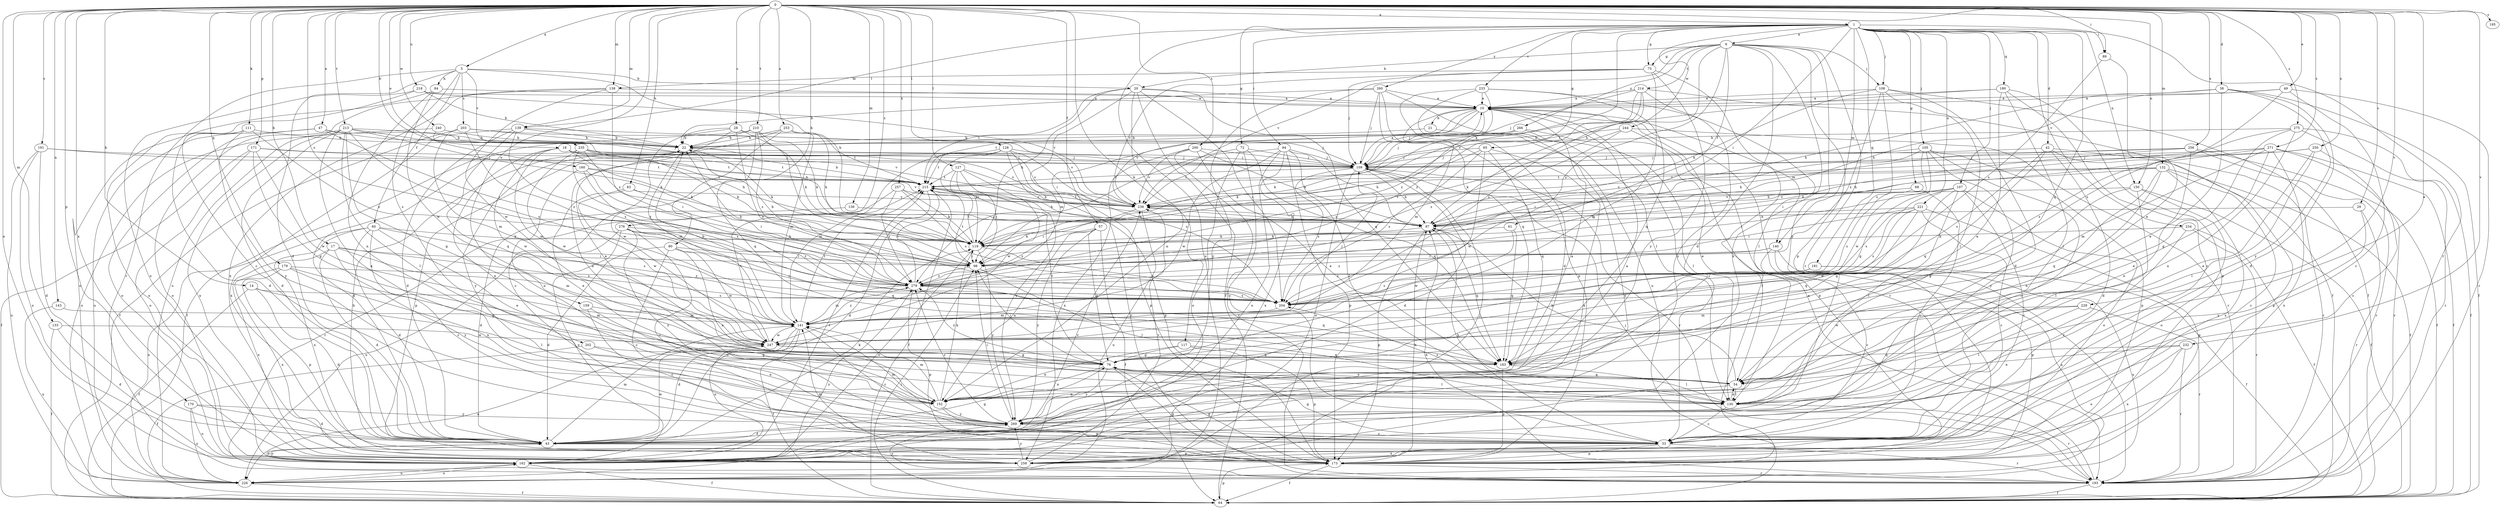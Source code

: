 strict digraph  {
0;
1;
5;
6;
10;
14;
17;
18;
20;
21;
22;
28;
29;
33;
38;
42;
43;
47;
49;
54;
57;
60;
61;
64;
65;
68;
72;
75;
76;
80;
83;
84;
87;
89;
94;
98;
105;
107;
108;
109;
111;
117;
119;
127;
128;
130;
132;
133;
136;
138;
139;
140;
141;
143;
150;
152;
159;
160;
162;
170;
171;
173;
179;
180;
181;
183;
191;
193;
195;
200;
202;
203;
204;
210;
213;
214;
215;
218;
221;
226;
229;
232;
233;
234;
235;
236;
240;
244;
247;
250;
253;
256;
257;
258;
260;
266;
269;
271;
275;
276;
279;
0 -> 1  [label=a];
0 -> 5  [label=a];
0 -> 14  [label=b];
0 -> 17  [label=b];
0 -> 18  [label=b];
0 -> 28  [label=c];
0 -> 29  [label=c];
0 -> 38  [label=d];
0 -> 47  [label=e];
0 -> 49  [label=e];
0 -> 54  [label=e];
0 -> 57  [label=f];
0 -> 80  [label=h];
0 -> 83  [label=h];
0 -> 89  [label=i];
0 -> 111  [label=k];
0 -> 117  [label=k];
0 -> 127  [label=l];
0 -> 128  [label=l];
0 -> 132  [label=m];
0 -> 133  [label=m];
0 -> 136  [label=m];
0 -> 138  [label=m];
0 -> 139  [label=m];
0 -> 143  [label=n];
0 -> 150  [label=n];
0 -> 159  [label=o];
0 -> 160  [label=o];
0 -> 162  [label=o];
0 -> 170  [label=p];
0 -> 171  [label=p];
0 -> 179  [label=q];
0 -> 191  [label=r];
0 -> 195  [label=s];
0 -> 200  [label=s];
0 -> 210  [label=t];
0 -> 213  [label=t];
0 -> 218  [label=u];
0 -> 229  [label=v];
0 -> 232  [label=v];
0 -> 240  [label=w];
0 -> 250  [label=x];
0 -> 253  [label=x];
0 -> 256  [label=x];
0 -> 257  [label=x];
0 -> 258  [label=x];
0 -> 271  [label=z];
0 -> 275  [label=z];
0 -> 276  [label=z];
0 -> 279  [label=z];
1 -> 6  [label=a];
1 -> 42  [label=d];
1 -> 65  [label=g];
1 -> 68  [label=g];
1 -> 72  [label=g];
1 -> 75  [label=g];
1 -> 89  [label=i];
1 -> 94  [label=i];
1 -> 98  [label=i];
1 -> 105  [label=j];
1 -> 107  [label=j];
1 -> 108  [label=j];
1 -> 119  [label=k];
1 -> 139  [label=m];
1 -> 140  [label=m];
1 -> 150  [label=n];
1 -> 180  [label=q];
1 -> 181  [label=q];
1 -> 183  [label=q];
1 -> 193  [label=r];
1 -> 221  [label=u];
1 -> 226  [label=u];
1 -> 233  [label=v];
1 -> 234  [label=v];
1 -> 244  [label=w];
1 -> 260  [label=y];
5 -> 20  [label=b];
5 -> 43  [label=d];
5 -> 60  [label=f];
5 -> 84  [label=h];
5 -> 87  [label=h];
5 -> 193  [label=r];
5 -> 202  [label=s];
5 -> 203  [label=s];
5 -> 235  [label=v];
6 -> 20  [label=b];
6 -> 43  [label=d];
6 -> 61  [label=f];
6 -> 75  [label=g];
6 -> 87  [label=h];
6 -> 108  [label=j];
6 -> 173  [label=p];
6 -> 193  [label=r];
6 -> 204  [label=s];
6 -> 214  [label=t];
6 -> 236  [label=v];
6 -> 258  [label=x];
6 -> 266  [label=y];
6 -> 269  [label=y];
10 -> 21  [label=b];
10 -> 33  [label=c];
10 -> 98  [label=i];
10 -> 109  [label=j];
10 -> 140  [label=m];
10 -> 141  [label=m];
10 -> 193  [label=r];
10 -> 215  [label=t];
10 -> 236  [label=v];
14 -> 43  [label=d];
14 -> 64  [label=f];
14 -> 130  [label=l];
14 -> 204  [label=s];
17 -> 43  [label=d];
17 -> 98  [label=i];
17 -> 141  [label=m];
17 -> 204  [label=s];
17 -> 258  [label=x];
17 -> 269  [label=y];
18 -> 87  [label=h];
18 -> 109  [label=j];
18 -> 119  [label=k];
18 -> 141  [label=m];
18 -> 152  [label=n];
18 -> 215  [label=t];
18 -> 236  [label=v];
18 -> 247  [label=w];
20 -> 10  [label=a];
20 -> 64  [label=f];
20 -> 119  [label=k];
20 -> 141  [label=m];
20 -> 152  [label=n];
20 -> 183  [label=q];
20 -> 204  [label=s];
20 -> 215  [label=t];
21 -> 22  [label=b];
21 -> 162  [label=o];
22 -> 109  [label=j];
22 -> 119  [label=k];
22 -> 141  [label=m];
22 -> 173  [label=p];
22 -> 269  [label=y];
28 -> 22  [label=b];
28 -> 54  [label=e];
28 -> 119  [label=k];
28 -> 204  [label=s];
28 -> 215  [label=t];
28 -> 247  [label=w];
29 -> 87  [label=h];
29 -> 193  [label=r];
29 -> 269  [label=y];
33 -> 76  [label=g];
33 -> 87  [label=h];
33 -> 173  [label=p];
33 -> 193  [label=r];
33 -> 258  [label=x];
38 -> 10  [label=a];
38 -> 43  [label=d];
38 -> 54  [label=e];
38 -> 64  [label=f];
38 -> 87  [label=h];
38 -> 269  [label=y];
42 -> 43  [label=d];
42 -> 109  [label=j];
42 -> 173  [label=p];
42 -> 183  [label=q];
42 -> 193  [label=r];
42 -> 204  [label=s];
43 -> 76  [label=g];
43 -> 119  [label=k];
43 -> 141  [label=m];
43 -> 162  [label=o];
43 -> 173  [label=p];
43 -> 247  [label=w];
47 -> 22  [label=b];
47 -> 87  [label=h];
47 -> 98  [label=i];
47 -> 162  [label=o];
47 -> 226  [label=u];
49 -> 10  [label=a];
49 -> 33  [label=c];
49 -> 87  [label=h];
49 -> 193  [label=r];
49 -> 204  [label=s];
54 -> 76  [label=g];
54 -> 87  [label=h];
54 -> 130  [label=l];
54 -> 152  [label=n];
57 -> 64  [label=f];
57 -> 76  [label=g];
57 -> 119  [label=k];
57 -> 152  [label=n];
57 -> 269  [label=y];
57 -> 279  [label=z];
60 -> 33  [label=c];
60 -> 43  [label=d];
60 -> 54  [label=e];
60 -> 119  [label=k];
60 -> 204  [label=s];
60 -> 226  [label=u];
60 -> 258  [label=x];
61 -> 119  [label=k];
61 -> 183  [label=q];
61 -> 247  [label=w];
64 -> 98  [label=i];
64 -> 173  [label=p];
65 -> 109  [label=j];
65 -> 119  [label=k];
65 -> 183  [label=q];
65 -> 204  [label=s];
65 -> 247  [label=w];
65 -> 258  [label=x];
68 -> 33  [label=c];
68 -> 204  [label=s];
68 -> 236  [label=v];
72 -> 109  [label=j];
72 -> 162  [label=o];
72 -> 183  [label=q];
72 -> 193  [label=r];
72 -> 279  [label=z];
75 -> 64  [label=f];
75 -> 76  [label=g];
75 -> 109  [label=j];
75 -> 236  [label=v];
75 -> 269  [label=y];
75 -> 138  [label=l];
76 -> 54  [label=e];
76 -> 98  [label=i];
76 -> 130  [label=l];
76 -> 152  [label=n];
76 -> 173  [label=p];
76 -> 215  [label=t];
76 -> 269  [label=y];
76 -> 279  [label=z];
80 -> 33  [label=c];
80 -> 43  [label=d];
80 -> 98  [label=i];
80 -> 152  [label=n];
80 -> 204  [label=s];
80 -> 247  [label=w];
83 -> 54  [label=e];
83 -> 98  [label=i];
83 -> 236  [label=v];
83 -> 247  [label=w];
84 -> 10  [label=a];
84 -> 152  [label=n];
84 -> 226  [label=u];
84 -> 247  [label=w];
87 -> 119  [label=k];
87 -> 173  [label=p];
87 -> 183  [label=q];
87 -> 236  [label=v];
89 -> 54  [label=e];
89 -> 204  [label=s];
94 -> 87  [label=h];
94 -> 109  [label=j];
94 -> 130  [label=l];
94 -> 162  [label=o];
94 -> 173  [label=p];
94 -> 236  [label=v];
94 -> 247  [label=w];
94 -> 258  [label=x];
98 -> 22  [label=b];
98 -> 130  [label=l];
98 -> 215  [label=t];
98 -> 279  [label=z];
105 -> 33  [label=c];
105 -> 76  [label=g];
105 -> 98  [label=i];
105 -> 109  [label=j];
105 -> 173  [label=p];
105 -> 247  [label=w];
105 -> 269  [label=y];
107 -> 33  [label=c];
107 -> 76  [label=g];
107 -> 98  [label=i];
107 -> 130  [label=l];
107 -> 162  [label=o];
107 -> 204  [label=s];
107 -> 236  [label=v];
108 -> 10  [label=a];
108 -> 43  [label=d];
108 -> 64  [label=f];
108 -> 87  [label=h];
108 -> 130  [label=l];
108 -> 204  [label=s];
108 -> 279  [label=z];
109 -> 10  [label=a];
109 -> 43  [label=d];
109 -> 87  [label=h];
109 -> 162  [label=o];
109 -> 193  [label=r];
109 -> 204  [label=s];
109 -> 215  [label=t];
111 -> 22  [label=b];
111 -> 43  [label=d];
111 -> 258  [label=x];
111 -> 269  [label=y];
111 -> 279  [label=z];
117 -> 76  [label=g];
117 -> 152  [label=n];
117 -> 173  [label=p];
117 -> 183  [label=q];
119 -> 98  [label=i];
119 -> 162  [label=o];
119 -> 204  [label=s];
119 -> 215  [label=t];
119 -> 269  [label=y];
127 -> 87  [label=h];
127 -> 98  [label=i];
127 -> 173  [label=p];
127 -> 215  [label=t];
127 -> 247  [label=w];
127 -> 269  [label=y];
128 -> 109  [label=j];
128 -> 119  [label=k];
128 -> 141  [label=m];
128 -> 173  [label=p];
128 -> 193  [label=r];
128 -> 204  [label=s];
128 -> 215  [label=t];
130 -> 33  [label=c];
130 -> 54  [label=e];
130 -> 193  [label=r];
130 -> 204  [label=s];
132 -> 33  [label=c];
132 -> 64  [label=f];
132 -> 87  [label=h];
132 -> 152  [label=n];
132 -> 183  [label=q];
132 -> 215  [label=t];
132 -> 236  [label=v];
132 -> 258  [label=x];
133 -> 43  [label=d];
133 -> 64  [label=f];
133 -> 247  [label=w];
136 -> 43  [label=d];
136 -> 87  [label=h];
138 -> 10  [label=a];
138 -> 226  [label=u];
138 -> 247  [label=w];
138 -> 258  [label=x];
138 -> 279  [label=z];
139 -> 22  [label=b];
139 -> 43  [label=d];
139 -> 183  [label=q];
139 -> 204  [label=s];
139 -> 236  [label=v];
139 -> 258  [label=x];
140 -> 33  [label=c];
140 -> 98  [label=i];
140 -> 173  [label=p];
140 -> 226  [label=u];
140 -> 279  [label=z];
141 -> 22  [label=b];
141 -> 33  [label=c];
141 -> 43  [label=d];
141 -> 64  [label=f];
141 -> 109  [label=j];
141 -> 162  [label=o];
141 -> 215  [label=t];
141 -> 247  [label=w];
141 -> 279  [label=z];
143 -> 141  [label=m];
143 -> 226  [label=u];
150 -> 64  [label=f];
150 -> 76  [label=g];
150 -> 130  [label=l];
150 -> 162  [label=o];
150 -> 236  [label=v];
152 -> 10  [label=a];
152 -> 119  [label=k];
152 -> 141  [label=m];
152 -> 173  [label=p];
152 -> 269  [label=y];
159 -> 33  [label=c];
159 -> 141  [label=m];
159 -> 152  [label=n];
160 -> 98  [label=i];
160 -> 152  [label=n];
160 -> 204  [label=s];
160 -> 215  [label=t];
160 -> 236  [label=v];
162 -> 43  [label=d];
162 -> 64  [label=f];
162 -> 215  [label=t];
162 -> 226  [label=u];
162 -> 236  [label=v];
170 -> 43  [label=d];
170 -> 162  [label=o];
170 -> 226  [label=u];
170 -> 269  [label=y];
171 -> 64  [label=f];
171 -> 76  [label=g];
171 -> 109  [label=j];
171 -> 162  [label=o];
171 -> 215  [label=t];
171 -> 247  [label=w];
173 -> 22  [label=b];
173 -> 64  [label=f];
173 -> 76  [label=g];
173 -> 87  [label=h];
173 -> 193  [label=r];
179 -> 76  [label=g];
179 -> 152  [label=n];
179 -> 173  [label=p];
179 -> 258  [label=x];
179 -> 279  [label=z];
180 -> 10  [label=a];
180 -> 33  [label=c];
180 -> 54  [label=e];
180 -> 130  [label=l];
180 -> 173  [label=p];
180 -> 215  [label=t];
181 -> 64  [label=f];
181 -> 204  [label=s];
181 -> 226  [label=u];
181 -> 279  [label=z];
183 -> 130  [label=l];
183 -> 173  [label=p];
191 -> 43  [label=d];
191 -> 109  [label=j];
191 -> 162  [label=o];
191 -> 215  [label=t];
191 -> 226  [label=u];
193 -> 10  [label=a];
193 -> 64  [label=f];
193 -> 87  [label=h];
193 -> 109  [label=j];
193 -> 269  [label=y];
200 -> 33  [label=c];
200 -> 54  [label=e];
200 -> 87  [label=h];
200 -> 109  [label=j];
200 -> 236  [label=v];
200 -> 258  [label=x];
202 -> 64  [label=f];
202 -> 76  [label=g];
202 -> 152  [label=n];
203 -> 22  [label=b];
203 -> 64  [label=f];
203 -> 109  [label=j];
203 -> 141  [label=m];
203 -> 279  [label=z];
204 -> 141  [label=m];
210 -> 22  [label=b];
210 -> 64  [label=f];
210 -> 98  [label=i];
210 -> 119  [label=k];
210 -> 183  [label=q];
210 -> 279  [label=z];
213 -> 22  [label=b];
213 -> 43  [label=d];
213 -> 76  [label=g];
213 -> 109  [label=j];
213 -> 119  [label=k];
213 -> 130  [label=l];
213 -> 152  [label=n];
213 -> 162  [label=o];
213 -> 204  [label=s];
213 -> 258  [label=x];
214 -> 10  [label=a];
214 -> 64  [label=f];
214 -> 109  [label=j];
214 -> 204  [label=s];
214 -> 236  [label=v];
214 -> 269  [label=y];
214 -> 279  [label=z];
215 -> 22  [label=b];
215 -> 43  [label=d];
215 -> 64  [label=f];
215 -> 87  [label=h];
215 -> 236  [label=v];
218 -> 10  [label=a];
218 -> 22  [label=b];
218 -> 33  [label=c];
218 -> 162  [label=o];
218 -> 236  [label=v];
221 -> 33  [label=c];
221 -> 87  [label=h];
221 -> 98  [label=i];
221 -> 173  [label=p];
221 -> 183  [label=q];
221 -> 204  [label=s];
221 -> 247  [label=w];
226 -> 64  [label=f];
226 -> 162  [label=o];
226 -> 279  [label=z];
229 -> 130  [label=l];
229 -> 141  [label=m];
229 -> 193  [label=r];
229 -> 247  [label=w];
232 -> 54  [label=e];
232 -> 162  [label=o];
232 -> 183  [label=q];
232 -> 193  [label=r];
232 -> 258  [label=x];
233 -> 10  [label=a];
233 -> 43  [label=d];
233 -> 130  [label=l];
233 -> 183  [label=q];
233 -> 226  [label=u];
233 -> 279  [label=z];
234 -> 33  [label=c];
234 -> 64  [label=f];
234 -> 119  [label=k];
234 -> 193  [label=r];
235 -> 43  [label=d];
235 -> 98  [label=i];
235 -> 109  [label=j];
235 -> 119  [label=k];
235 -> 236  [label=v];
235 -> 247  [label=w];
235 -> 279  [label=z];
236 -> 87  [label=h];
236 -> 98  [label=i];
236 -> 215  [label=t];
236 -> 226  [label=u];
240 -> 22  [label=b];
240 -> 226  [label=u];
240 -> 236  [label=v];
244 -> 22  [label=b];
244 -> 54  [label=e];
244 -> 119  [label=k];
244 -> 193  [label=r];
244 -> 279  [label=z];
247 -> 76  [label=g];
247 -> 183  [label=q];
247 -> 215  [label=t];
247 -> 226  [label=u];
250 -> 33  [label=c];
250 -> 54  [label=e];
250 -> 109  [label=j];
250 -> 130  [label=l];
250 -> 236  [label=v];
253 -> 22  [label=b];
253 -> 33  [label=c];
253 -> 119  [label=k];
253 -> 141  [label=m];
253 -> 152  [label=n];
256 -> 64  [label=f];
256 -> 87  [label=h];
256 -> 109  [label=j];
256 -> 119  [label=k];
256 -> 152  [label=n];
256 -> 193  [label=r];
257 -> 119  [label=k];
257 -> 193  [label=r];
257 -> 204  [label=s];
257 -> 236  [label=v];
257 -> 279  [label=z];
258 -> 109  [label=j];
258 -> 141  [label=m];
258 -> 236  [label=v];
258 -> 269  [label=y];
260 -> 10  [label=a];
260 -> 22  [label=b];
260 -> 109  [label=j];
260 -> 130  [label=l];
260 -> 173  [label=p];
260 -> 183  [label=q];
260 -> 269  [label=y];
266 -> 22  [label=b];
266 -> 109  [label=j];
266 -> 119  [label=k];
266 -> 130  [label=l];
266 -> 173  [label=p];
269 -> 10  [label=a];
269 -> 33  [label=c];
269 -> 43  [label=d];
269 -> 98  [label=i];
269 -> 141  [label=m];
269 -> 279  [label=z];
271 -> 54  [label=e];
271 -> 64  [label=f];
271 -> 87  [label=h];
271 -> 98  [label=i];
271 -> 109  [label=j];
271 -> 141  [label=m];
271 -> 193  [label=r];
271 -> 258  [label=x];
275 -> 22  [label=b];
275 -> 64  [label=f];
275 -> 76  [label=g];
275 -> 152  [label=n];
275 -> 193  [label=r];
275 -> 204  [label=s];
276 -> 33  [label=c];
276 -> 119  [label=k];
276 -> 162  [label=o];
276 -> 183  [label=q];
276 -> 226  [label=u];
276 -> 269  [label=y];
276 -> 279  [label=z];
279 -> 22  [label=b];
279 -> 141  [label=m];
279 -> 173  [label=p];
279 -> 183  [label=q];
279 -> 204  [label=s];
279 -> 215  [label=t];
}
